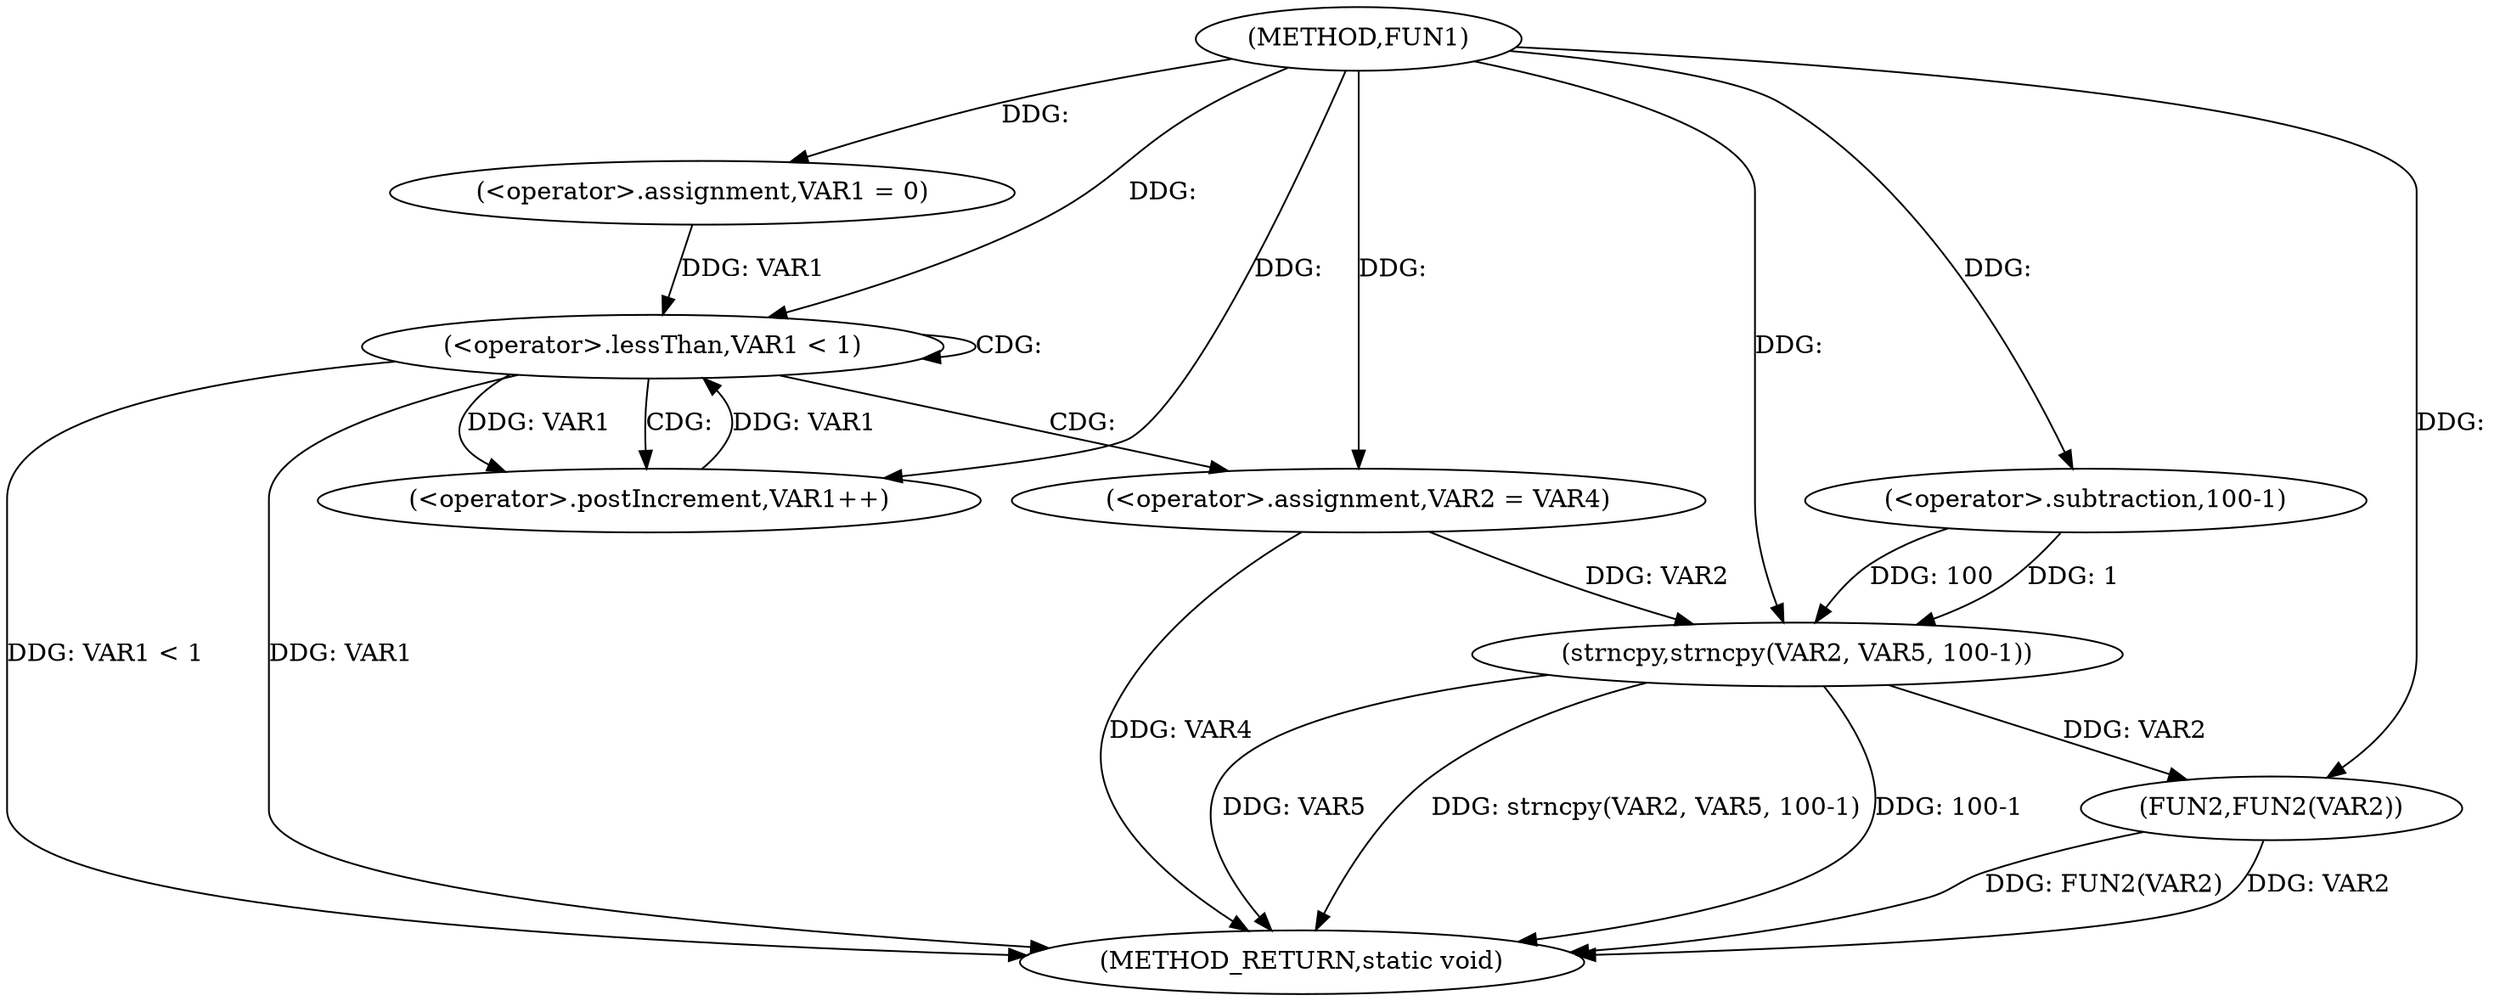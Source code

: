 digraph FUN1 {  
"1000100" [label = "(METHOD,FUN1)" ]
"1000129" [label = "(METHOD_RETURN,static void)" ]
"1000107" [label = "(<operator>.assignment,VAR1 = 0)" ]
"1000110" [label = "(<operator>.lessThan,VAR1 < 1)" ]
"1000113" [label = "(<operator>.postIncrement,VAR1++)" ]
"1000116" [label = "(<operator>.assignment,VAR2 = VAR4)" ]
"1000121" [label = "(strncpy,strncpy(VAR2, VAR5, 100-1))" ]
"1000124" [label = "(<operator>.subtraction,100-1)" ]
"1000127" [label = "(FUN2,FUN2(VAR2))" ]
  "1000121" -> "1000129"  [ label = "DDG: VAR5"] 
  "1000121" -> "1000129"  [ label = "DDG: strncpy(VAR2, VAR5, 100-1)"] 
  "1000127" -> "1000129"  [ label = "DDG: FUN2(VAR2)"] 
  "1000116" -> "1000129"  [ label = "DDG: VAR4"] 
  "1000127" -> "1000129"  [ label = "DDG: VAR2"] 
  "1000121" -> "1000129"  [ label = "DDG: 100-1"] 
  "1000110" -> "1000129"  [ label = "DDG: VAR1 < 1"] 
  "1000110" -> "1000129"  [ label = "DDG: VAR1"] 
  "1000100" -> "1000107"  [ label = "DDG: "] 
  "1000107" -> "1000110"  [ label = "DDG: VAR1"] 
  "1000113" -> "1000110"  [ label = "DDG: VAR1"] 
  "1000100" -> "1000110"  [ label = "DDG: "] 
  "1000110" -> "1000113"  [ label = "DDG: VAR1"] 
  "1000100" -> "1000113"  [ label = "DDG: "] 
  "1000100" -> "1000116"  [ label = "DDG: "] 
  "1000116" -> "1000121"  [ label = "DDG: VAR2"] 
  "1000100" -> "1000121"  [ label = "DDG: "] 
  "1000124" -> "1000121"  [ label = "DDG: 100"] 
  "1000124" -> "1000121"  [ label = "DDG: 1"] 
  "1000100" -> "1000124"  [ label = "DDG: "] 
  "1000121" -> "1000127"  [ label = "DDG: VAR2"] 
  "1000100" -> "1000127"  [ label = "DDG: "] 
  "1000110" -> "1000110"  [ label = "CDG: "] 
  "1000110" -> "1000116"  [ label = "CDG: "] 
  "1000110" -> "1000113"  [ label = "CDG: "] 
}
